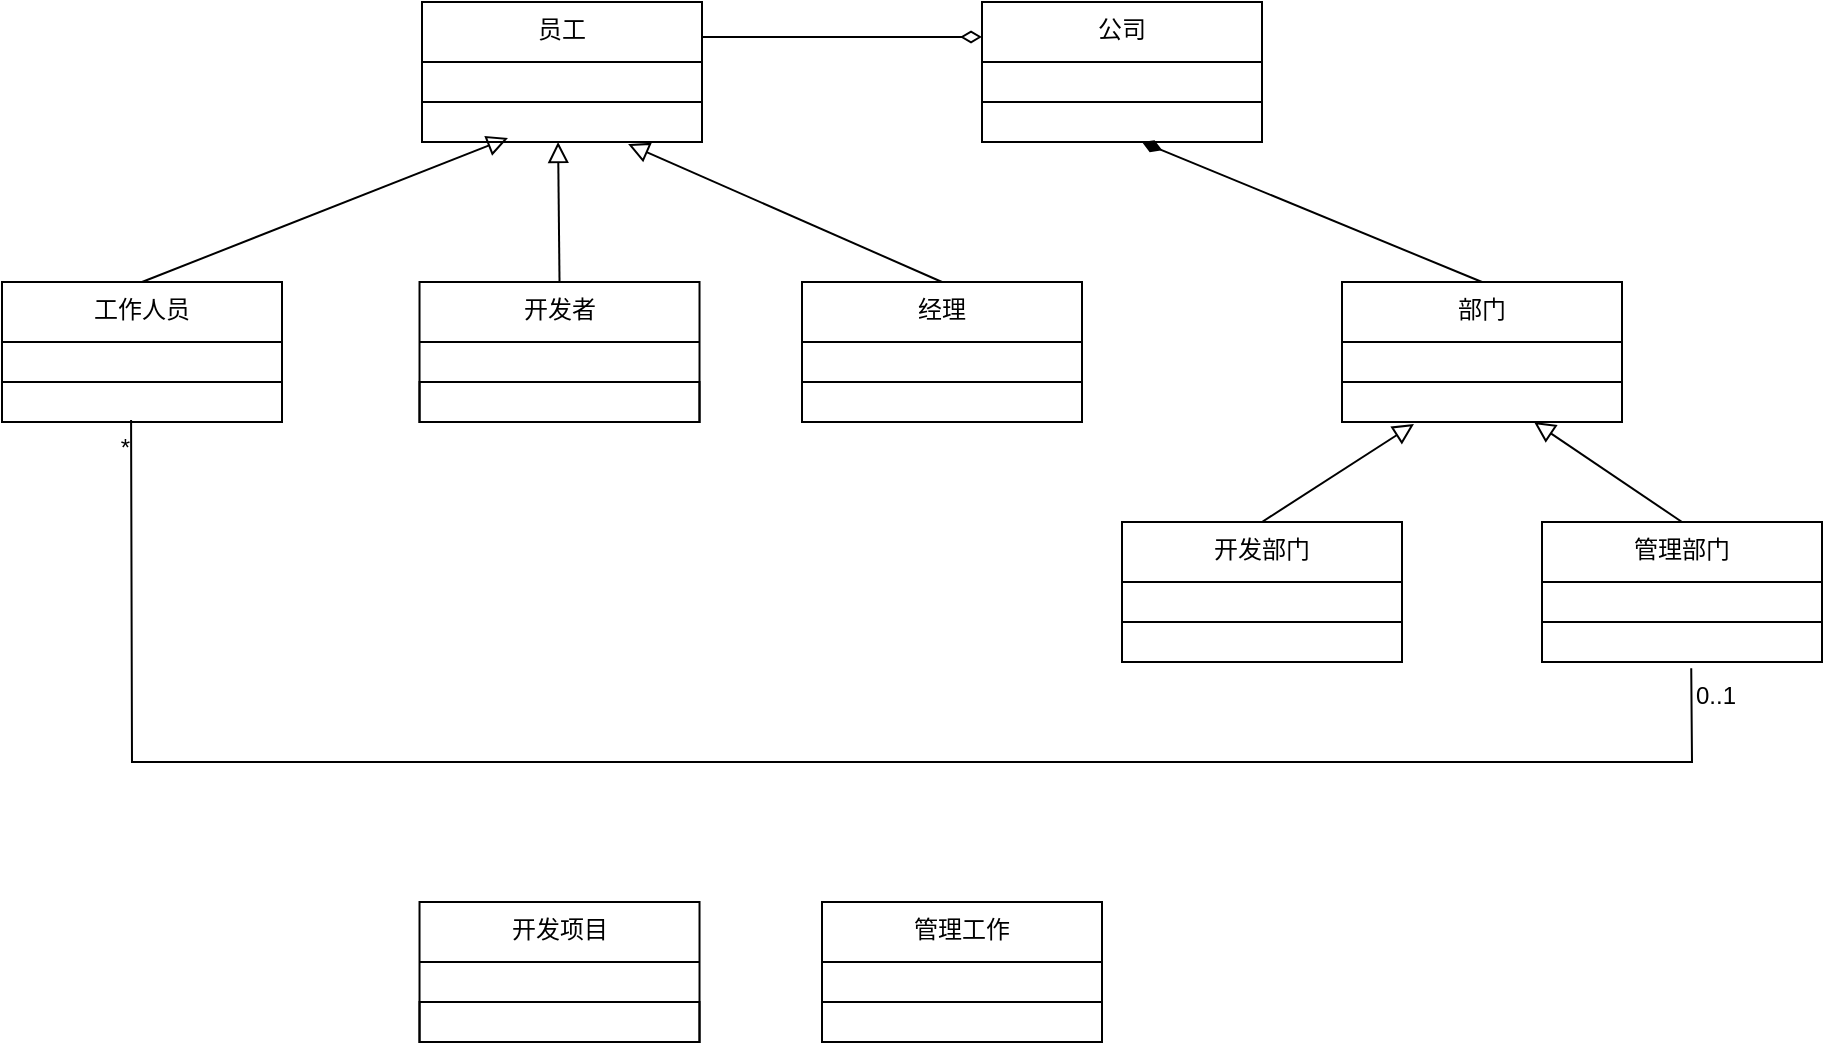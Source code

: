 <mxfile version="28.2.5">
  <diagram name="第 1 页" id="vZYlxbVaAsF3VsEG2sNL">
    <mxGraphModel dx="1027" dy="600" grid="1" gridSize="10" guides="1" tooltips="1" connect="1" arrows="1" fold="1" page="1" pageScale="1" pageWidth="1200" pageHeight="1600" math="0" shadow="0">
      <root>
        <mxCell id="0" />
        <mxCell id="1" parent="0" />
        <mxCell id="1CumLus-Fj5148NU35jM-2" value="员工" style="swimlane;fontStyle=0;align=center;verticalAlign=top;childLayout=stackLayout;horizontal=1;startSize=30;horizontalStack=0;resizeParent=1;resizeParentMax=0;resizeLast=0;collapsible=0;marginBottom=0;html=1;whiteSpace=wrap;" vertex="1" parent="1">
          <mxGeometry x="220" y="50" width="140" height="70" as="geometry" />
        </mxCell>
        <mxCell id="1CumLus-Fj5148NU35jM-3" value="&amp;nbsp;" style="text;html=1;strokeColor=none;fillColor=none;align=center;verticalAlign=middle;spacingLeft=4;spacingRight=4;overflow=hidden;rotatable=0;points=[[0,0.5],[1,0.5]];portConstraint=eastwest;whiteSpace=wrap;" vertex="1" parent="1CumLus-Fj5148NU35jM-2">
          <mxGeometry y="30" width="140" height="20" as="geometry" />
        </mxCell>
        <mxCell id="1CumLus-Fj5148NU35jM-4" value="&amp;nbsp;" style="text;html=1;strokeColor=default;fillColor=none;align=left;verticalAlign=middle;spacingLeft=4;spacingRight=4;overflow=hidden;rotatable=0;points=[[0,0.5],[1,0.5]];portConstraint=eastwest;whiteSpace=wrap;" vertex="1" parent="1CumLus-Fj5148NU35jM-2">
          <mxGeometry y="50" width="140" height="20" as="geometry" />
        </mxCell>
        <mxCell id="1CumLus-Fj5148NU35jM-32" value="公司" style="swimlane;fontStyle=0;align=center;verticalAlign=top;childLayout=stackLayout;horizontal=1;startSize=30;horizontalStack=0;resizeParent=1;resizeParentMax=0;resizeLast=0;collapsible=0;marginBottom=0;html=1;whiteSpace=wrap;" vertex="1" parent="1">
          <mxGeometry x="500" y="50" width="140" height="70" as="geometry" />
        </mxCell>
        <mxCell id="1CumLus-Fj5148NU35jM-33" value="&amp;nbsp;" style="text;html=1;strokeColor=none;fillColor=none;align=center;verticalAlign=middle;spacingLeft=4;spacingRight=4;overflow=hidden;rotatable=0;points=[[0,0.5],[1,0.5]];portConstraint=eastwest;whiteSpace=wrap;" vertex="1" parent="1CumLus-Fj5148NU35jM-32">
          <mxGeometry y="30" width="140" height="20" as="geometry" />
        </mxCell>
        <mxCell id="1CumLus-Fj5148NU35jM-34" value="&amp;nbsp;" style="text;html=1;strokeColor=default;fillColor=none;align=left;verticalAlign=middle;spacingLeft=4;spacingRight=4;overflow=hidden;rotatable=0;points=[[0,0.5],[1,0.5]];portConstraint=eastwest;whiteSpace=wrap;" vertex="1" parent="1CumLus-Fj5148NU35jM-32">
          <mxGeometry y="50" width="140" height="20" as="geometry" />
        </mxCell>
        <mxCell id="1CumLus-Fj5148NU35jM-35" value="开发项目" style="swimlane;fontStyle=0;align=center;verticalAlign=top;childLayout=stackLayout;horizontal=1;startSize=30;horizontalStack=0;resizeParent=1;resizeParentMax=0;resizeLast=0;collapsible=0;marginBottom=0;html=1;whiteSpace=wrap;" vertex="1" parent="1">
          <mxGeometry x="218.76" y="500" width="140" height="70" as="geometry" />
        </mxCell>
        <mxCell id="1CumLus-Fj5148NU35jM-36" value="&amp;nbsp;" style="text;html=1;strokeColor=none;fillColor=none;align=center;verticalAlign=middle;spacingLeft=4;spacingRight=4;overflow=hidden;rotatable=0;points=[[0,0.5],[1,0.5]];portConstraint=eastwest;whiteSpace=wrap;" vertex="1" parent="1CumLus-Fj5148NU35jM-35">
          <mxGeometry y="30" width="140" height="20" as="geometry" />
        </mxCell>
        <mxCell id="1CumLus-Fj5148NU35jM-37" value="&amp;nbsp;" style="text;html=1;strokeColor=default;fillColor=none;align=left;verticalAlign=middle;spacingLeft=4;spacingRight=4;overflow=hidden;rotatable=0;points=[[0,0.5],[1,0.5]];portConstraint=eastwest;whiteSpace=wrap;" vertex="1" parent="1CumLus-Fj5148NU35jM-35">
          <mxGeometry y="50" width="140" height="20" as="geometry" />
        </mxCell>
        <mxCell id="1CumLus-Fj5148NU35jM-38" value="部门" style="swimlane;fontStyle=0;align=center;verticalAlign=top;childLayout=stackLayout;horizontal=1;startSize=30;horizontalStack=0;resizeParent=1;resizeParentMax=0;resizeLast=0;collapsible=0;marginBottom=0;html=1;whiteSpace=wrap;" vertex="1" parent="1">
          <mxGeometry x="680" y="190" width="140" height="70" as="geometry" />
        </mxCell>
        <mxCell id="1CumLus-Fj5148NU35jM-39" value="&amp;nbsp;" style="text;html=1;strokeColor=default;fillColor=none;align=center;verticalAlign=middle;spacingLeft=4;spacingRight=4;overflow=hidden;rotatable=0;points=[[0,0.5],[1,0.5]];portConstraint=eastwest;whiteSpace=wrap;" vertex="1" parent="1CumLus-Fj5148NU35jM-38">
          <mxGeometry y="30" width="140" height="20" as="geometry" />
        </mxCell>
        <mxCell id="1CumLus-Fj5148NU35jM-40" value="&amp;nbsp;" style="text;html=1;strokeColor=none;fillColor=none;align=left;verticalAlign=middle;spacingLeft=4;spacingRight=4;overflow=hidden;rotatable=0;points=[[0,0.5],[1,0.5]];portConstraint=eastwest;whiteSpace=wrap;" vertex="1" parent="1CumLus-Fj5148NU35jM-38">
          <mxGeometry y="50" width="140" height="20" as="geometry" />
        </mxCell>
        <mxCell id="1CumLus-Fj5148NU35jM-41" value="工作人员" style="swimlane;fontStyle=0;align=center;verticalAlign=top;childLayout=stackLayout;horizontal=1;startSize=30;horizontalStack=0;resizeParent=1;resizeParentMax=0;resizeLast=0;collapsible=0;marginBottom=0;html=1;whiteSpace=wrap;" vertex="1" parent="1">
          <mxGeometry x="10" y="190" width="140" height="70" as="geometry" />
        </mxCell>
        <mxCell id="1CumLus-Fj5148NU35jM-42" value="&amp;nbsp;" style="text;html=1;strokeColor=none;fillColor=none;align=center;verticalAlign=middle;spacingLeft=4;spacingRight=4;overflow=hidden;rotatable=0;points=[[0,0.5],[1,0.5]];portConstraint=eastwest;whiteSpace=wrap;" vertex="1" parent="1CumLus-Fj5148NU35jM-41">
          <mxGeometry y="30" width="140" height="20" as="geometry" />
        </mxCell>
        <mxCell id="1CumLus-Fj5148NU35jM-43" value="&amp;nbsp;" style="text;html=1;strokeColor=default;fillColor=none;align=left;verticalAlign=middle;spacingLeft=4;spacingRight=4;overflow=hidden;rotatable=0;points=[[0,0.5],[1,0.5]];portConstraint=eastwest;whiteSpace=wrap;" vertex="1" parent="1CumLus-Fj5148NU35jM-41">
          <mxGeometry y="50" width="140" height="20" as="geometry" />
        </mxCell>
        <mxCell id="1CumLus-Fj5148NU35jM-44" value="开发者" style="swimlane;fontStyle=0;align=center;verticalAlign=top;childLayout=stackLayout;horizontal=1;startSize=30;horizontalStack=0;resizeParent=1;resizeParentMax=0;resizeLast=0;collapsible=0;marginBottom=0;html=1;whiteSpace=wrap;" vertex="1" parent="1">
          <mxGeometry x="218.76" y="190" width="140" height="70" as="geometry" />
        </mxCell>
        <mxCell id="1CumLus-Fj5148NU35jM-45" value="&amp;nbsp;" style="text;html=1;strokeColor=none;fillColor=none;align=center;verticalAlign=middle;spacingLeft=4;spacingRight=4;overflow=hidden;rotatable=0;points=[[0,0.5],[1,0.5]];portConstraint=eastwest;whiteSpace=wrap;" vertex="1" parent="1CumLus-Fj5148NU35jM-44">
          <mxGeometry y="30" width="140" height="20" as="geometry" />
        </mxCell>
        <mxCell id="1CumLus-Fj5148NU35jM-46" value="&amp;nbsp;" style="text;html=1;strokeColor=default;fillColor=none;align=left;verticalAlign=middle;spacingLeft=4;spacingRight=4;overflow=hidden;rotatable=0;points=[[0,0.5],[1,0.5]];portConstraint=eastwest;whiteSpace=wrap;" vertex="1" parent="1CumLus-Fj5148NU35jM-44">
          <mxGeometry y="50" width="140" height="20" as="geometry" />
        </mxCell>
        <mxCell id="1CumLus-Fj5148NU35jM-47" value="管理部门" style="swimlane;fontStyle=0;align=center;verticalAlign=top;childLayout=stackLayout;horizontal=1;startSize=30;horizontalStack=0;resizeParent=1;resizeParentMax=0;resizeLast=0;collapsible=0;marginBottom=0;html=1;whiteSpace=wrap;" vertex="1" parent="1">
          <mxGeometry x="780" y="310" width="140" height="70" as="geometry" />
        </mxCell>
        <mxCell id="1CumLus-Fj5148NU35jM-48" value="&amp;nbsp;" style="text;html=1;strokeColor=none;fillColor=none;align=center;verticalAlign=middle;spacingLeft=4;spacingRight=4;overflow=hidden;rotatable=0;points=[[0,0.5],[1,0.5]];portConstraint=eastwest;whiteSpace=wrap;" vertex="1" parent="1CumLus-Fj5148NU35jM-47">
          <mxGeometry y="30" width="140" height="20" as="geometry" />
        </mxCell>
        <mxCell id="1CumLus-Fj5148NU35jM-49" value="&amp;nbsp;" style="text;html=1;strokeColor=default;fillColor=none;align=left;verticalAlign=middle;spacingLeft=4;spacingRight=4;overflow=hidden;rotatable=0;points=[[0,0.5],[1,0.5]];portConstraint=eastwest;whiteSpace=wrap;" vertex="1" parent="1CumLus-Fj5148NU35jM-47">
          <mxGeometry y="50" width="140" height="20" as="geometry" />
        </mxCell>
        <mxCell id="1CumLus-Fj5148NU35jM-50" value="管理工作" style="swimlane;fontStyle=0;align=center;verticalAlign=top;childLayout=stackLayout;horizontal=1;startSize=30;horizontalStack=0;resizeParent=1;resizeParentMax=0;resizeLast=0;collapsible=0;marginBottom=0;html=1;whiteSpace=wrap;" vertex="1" parent="1">
          <mxGeometry x="420" y="500" width="140" height="70" as="geometry" />
        </mxCell>
        <mxCell id="1CumLus-Fj5148NU35jM-51" value="&amp;nbsp;" style="text;html=1;strokeColor=none;fillColor=none;align=center;verticalAlign=middle;spacingLeft=4;spacingRight=4;overflow=hidden;rotatable=0;points=[[0,0.5],[1,0.5]];portConstraint=eastwest;whiteSpace=wrap;" vertex="1" parent="1CumLus-Fj5148NU35jM-50">
          <mxGeometry y="30" width="140" height="20" as="geometry" />
        </mxCell>
        <mxCell id="1CumLus-Fj5148NU35jM-52" value="&amp;nbsp;" style="text;html=1;strokeColor=default;fillColor=none;align=left;verticalAlign=middle;spacingLeft=4;spacingRight=4;overflow=hidden;rotatable=0;points=[[0,0.5],[1,0.5]];portConstraint=eastwest;whiteSpace=wrap;" vertex="1" parent="1CumLus-Fj5148NU35jM-50">
          <mxGeometry y="50" width="140" height="20" as="geometry" />
        </mxCell>
        <mxCell id="1CumLus-Fj5148NU35jM-53" value="开发部门" style="swimlane;fontStyle=0;align=center;verticalAlign=top;childLayout=stackLayout;horizontal=1;startSize=30;horizontalStack=0;resizeParent=1;resizeParentMax=0;resizeLast=0;collapsible=0;marginBottom=0;html=1;whiteSpace=wrap;" vertex="1" parent="1">
          <mxGeometry x="570" y="310" width="140" height="70" as="geometry" />
        </mxCell>
        <mxCell id="1CumLus-Fj5148NU35jM-54" value="&amp;nbsp;" style="text;html=1;strokeColor=none;fillColor=none;align=center;verticalAlign=middle;spacingLeft=4;spacingRight=4;overflow=hidden;rotatable=0;points=[[0,0.5],[1,0.5]];portConstraint=eastwest;whiteSpace=wrap;" vertex="1" parent="1CumLus-Fj5148NU35jM-53">
          <mxGeometry y="30" width="140" height="20" as="geometry" />
        </mxCell>
        <mxCell id="1CumLus-Fj5148NU35jM-55" value="&amp;nbsp;" style="text;html=1;strokeColor=default;fillColor=none;align=left;verticalAlign=middle;spacingLeft=4;spacingRight=4;overflow=hidden;rotatable=0;points=[[0,0.5],[1,0.5]];portConstraint=eastwest;whiteSpace=wrap;" vertex="1" parent="1CumLus-Fj5148NU35jM-53">
          <mxGeometry y="50" width="140" height="20" as="geometry" />
        </mxCell>
        <mxCell id="1CumLus-Fj5148NU35jM-56" value="经理" style="swimlane;fontStyle=0;align=center;verticalAlign=top;childLayout=stackLayout;horizontal=1;startSize=30;horizontalStack=0;resizeParent=1;resizeParentMax=0;resizeLast=0;collapsible=0;marginBottom=0;html=1;whiteSpace=wrap;" vertex="1" parent="1">
          <mxGeometry x="410" y="190" width="140" height="70" as="geometry" />
        </mxCell>
        <mxCell id="1CumLus-Fj5148NU35jM-57" value="&amp;nbsp;" style="text;html=1;strokeColor=default;fillColor=none;align=center;verticalAlign=middle;spacingLeft=4;spacingRight=4;overflow=hidden;rotatable=0;points=[[0,0.5],[1,0.5]];portConstraint=eastwest;whiteSpace=wrap;" vertex="1" parent="1CumLus-Fj5148NU35jM-56">
          <mxGeometry y="30" width="140" height="20" as="geometry" />
        </mxCell>
        <mxCell id="1CumLus-Fj5148NU35jM-58" value="&amp;nbsp;" style="text;html=1;strokeColor=none;fillColor=none;align=left;verticalAlign=middle;spacingLeft=4;spacingRight=4;overflow=hidden;rotatable=0;points=[[0,0.5],[1,0.5]];portConstraint=eastwest;whiteSpace=wrap;" vertex="1" parent="1CumLus-Fj5148NU35jM-56">
          <mxGeometry y="50" width="140" height="20" as="geometry" />
        </mxCell>
        <mxCell id="1CumLus-Fj5148NU35jM-62" value="" style="endArrow=none;startArrow=diamondThin;endFill=0;startFill=0;html=1;verticalAlign=bottom;labelBackgroundColor=none;strokeWidth=1;startSize=8;endSize=8;rounded=0;exitX=0;exitY=0.25;exitDx=0;exitDy=0;entryX=1;entryY=0.25;entryDx=0;entryDy=0;" edge="1" parent="1" source="1CumLus-Fj5148NU35jM-32" target="1CumLus-Fj5148NU35jM-2">
          <mxGeometry width="160" relative="1" as="geometry">
            <mxPoint x="530" y="140" as="sourcePoint" />
            <mxPoint x="690" y="140" as="targetPoint" />
          </mxGeometry>
        </mxCell>
        <mxCell id="1CumLus-Fj5148NU35jM-74" value="" style="endArrow=block;html=1;rounded=0;align=center;verticalAlign=bottom;endFill=0;labelBackgroundColor=none;endSize=8;exitX=0.5;exitY=0;exitDx=0;exitDy=0;entryX=0.307;entryY=0.9;entryDx=0;entryDy=0;entryPerimeter=0;" edge="1" parent="1" source="1CumLus-Fj5148NU35jM-41" target="1CumLus-Fj5148NU35jM-4">
          <mxGeometry relative="1" as="geometry">
            <mxPoint x="280" y="220" as="sourcePoint" />
            <mxPoint x="440" y="220" as="targetPoint" />
          </mxGeometry>
        </mxCell>
        <mxCell id="1CumLus-Fj5148NU35jM-75" value="" style="resizable=0;html=1;align=center;verticalAlign=top;labelBackgroundColor=none;" connectable="0" vertex="1" parent="1CumLus-Fj5148NU35jM-74">
          <mxGeometry relative="1" as="geometry" />
        </mxCell>
        <mxCell id="1CumLus-Fj5148NU35jM-76" value="" style="endArrow=block;html=1;rounded=0;align=center;verticalAlign=bottom;endFill=0;labelBackgroundColor=none;endSize=8;exitX=0.5;exitY=0;exitDx=0;exitDy=0;entryX=0.486;entryY=1;entryDx=0;entryDy=0;entryPerimeter=0;" edge="1" parent="1" source="1CumLus-Fj5148NU35jM-44" target="1CumLus-Fj5148NU35jM-4">
          <mxGeometry relative="1" as="geometry">
            <mxPoint x="450" y="170" as="sourcePoint" />
            <mxPoint x="610" y="170" as="targetPoint" />
          </mxGeometry>
        </mxCell>
        <mxCell id="1CumLus-Fj5148NU35jM-77" value="" style="resizable=0;html=1;align=center;verticalAlign=top;labelBackgroundColor=none;" connectable="0" vertex="1" parent="1CumLus-Fj5148NU35jM-76">
          <mxGeometry relative="1" as="geometry" />
        </mxCell>
        <mxCell id="1CumLus-Fj5148NU35jM-78" value="" style="endArrow=block;html=1;rounded=0;align=center;verticalAlign=bottom;endFill=0;labelBackgroundColor=none;endSize=8;entryX=0.736;entryY=1.05;entryDx=0;entryDy=0;entryPerimeter=0;exitX=0.5;exitY=0;exitDx=0;exitDy=0;" edge="1" parent="1" source="1CumLus-Fj5148NU35jM-56" target="1CumLus-Fj5148NU35jM-4">
          <mxGeometry relative="1" as="geometry">
            <mxPoint x="480" y="170" as="sourcePoint" />
            <mxPoint x="680" y="210" as="targetPoint" />
          </mxGeometry>
        </mxCell>
        <mxCell id="1CumLus-Fj5148NU35jM-79" value="" style="resizable=0;html=1;align=center;verticalAlign=top;labelBackgroundColor=none;" connectable="0" vertex="1" parent="1CumLus-Fj5148NU35jM-78">
          <mxGeometry relative="1" as="geometry">
            <mxPoint x="-61" as="offset" />
          </mxGeometry>
        </mxCell>
        <mxCell id="1CumLus-Fj5148NU35jM-80" value="" style="endArrow=none;startArrow=diamondThin;endFill=0;startFill=1;html=1;verticalAlign=bottom;labelBackgroundColor=none;strokeWidth=1;startSize=8;endSize=8;rounded=0;entryX=0.5;entryY=0;entryDx=0;entryDy=0;" edge="1" parent="1" target="1CumLus-Fj5148NU35jM-38">
          <mxGeometry width="160" relative="1" as="geometry">
            <mxPoint x="580" y="120" as="sourcePoint" />
            <mxPoint x="660" y="300" as="targetPoint" />
          </mxGeometry>
        </mxCell>
        <mxCell id="1CumLus-Fj5148NU35jM-81" value="" style="endArrow=block;html=1;rounded=0;align=center;verticalAlign=bottom;endFill=0;labelBackgroundColor=none;endSize=8;entryX=0.257;entryY=1.05;entryDx=0;entryDy=0;entryPerimeter=0;exitX=0.5;exitY=0;exitDx=0;exitDy=0;" edge="1" parent="1" source="1CumLus-Fj5148NU35jM-53" target="1CumLus-Fj5148NU35jM-40">
          <mxGeometry relative="1" as="geometry">
            <mxPoint x="537" y="449" as="sourcePoint" />
            <mxPoint x="380" y="380" as="targetPoint" />
          </mxGeometry>
        </mxCell>
        <mxCell id="1CumLus-Fj5148NU35jM-82" value="" style="resizable=0;html=1;align=center;verticalAlign=top;labelBackgroundColor=none;" connectable="0" vertex="1" parent="1CumLus-Fj5148NU35jM-81">
          <mxGeometry relative="1" as="geometry">
            <mxPoint x="-61" as="offset" />
          </mxGeometry>
        </mxCell>
        <mxCell id="1CumLus-Fj5148NU35jM-83" value="" style="endArrow=block;html=1;rounded=0;align=center;verticalAlign=bottom;endFill=0;labelBackgroundColor=none;endSize=8;entryX=0.686;entryY=1;entryDx=0;entryDy=0;entryPerimeter=0;exitX=0.5;exitY=0;exitDx=0;exitDy=0;" edge="1" parent="1" source="1CumLus-Fj5148NU35jM-47" target="1CumLus-Fj5148NU35jM-40">
          <mxGeometry relative="1" as="geometry">
            <mxPoint x="617" y="509" as="sourcePoint" />
            <mxPoint x="460" y="440" as="targetPoint" />
          </mxGeometry>
        </mxCell>
        <mxCell id="1CumLus-Fj5148NU35jM-84" value="" style="resizable=0;html=1;align=center;verticalAlign=top;labelBackgroundColor=none;" connectable="0" vertex="1" parent="1CumLus-Fj5148NU35jM-83">
          <mxGeometry relative="1" as="geometry">
            <mxPoint x="-61" as="offset" />
          </mxGeometry>
        </mxCell>
        <mxCell id="1CumLus-Fj5148NU35jM-85" value="" style="endArrow=none;html=1;rounded=0;align=center;verticalAlign=top;endFill=0;labelBackgroundColor=none;entryX=0.461;entryY=0.947;entryDx=0;entryDy=0;entryPerimeter=0;exitX=0.533;exitY=1.158;exitDx=0;exitDy=0;exitPerimeter=0;" edge="1" parent="1" source="1CumLus-Fj5148NU35jM-49" target="1CumLus-Fj5148NU35jM-43">
          <mxGeometry relative="1" as="geometry">
            <mxPoint x="110" y="360" as="sourcePoint" />
            <mxPoint x="310" y="360" as="targetPoint" />
            <Array as="points">
              <mxPoint x="855" y="430" />
              <mxPoint x="75" y="430" />
            </Array>
          </mxGeometry>
        </mxCell>
        <mxCell id="1CumLus-Fj5148NU35jM-87" value="0..1" style="resizable=0;html=1;align=left;verticalAlign=top;labelBackgroundColor=none;" connectable="0" vertex="1" parent="1CumLus-Fj5148NU35jM-85">
          <mxGeometry x="-1" relative="1" as="geometry" />
        </mxCell>
        <mxCell id="1CumLus-Fj5148NU35jM-88" value="" style="resizable=0;html=1;align=right;verticalAlign=bottom;labelBackgroundColor=none;" connectable="0" vertex="1" parent="1CumLus-Fj5148NU35jM-85">
          <mxGeometry x="1" relative="1" as="geometry" />
        </mxCell>
        <mxCell id="1CumLus-Fj5148NU35jM-89" value="*" style="resizable=0;html=1;align=right;verticalAlign=top;labelBackgroundColor=none;" connectable="0" vertex="1" parent="1CumLus-Fj5148NU35jM-85">
          <mxGeometry x="1" relative="1" as="geometry" />
        </mxCell>
      </root>
    </mxGraphModel>
  </diagram>
</mxfile>
